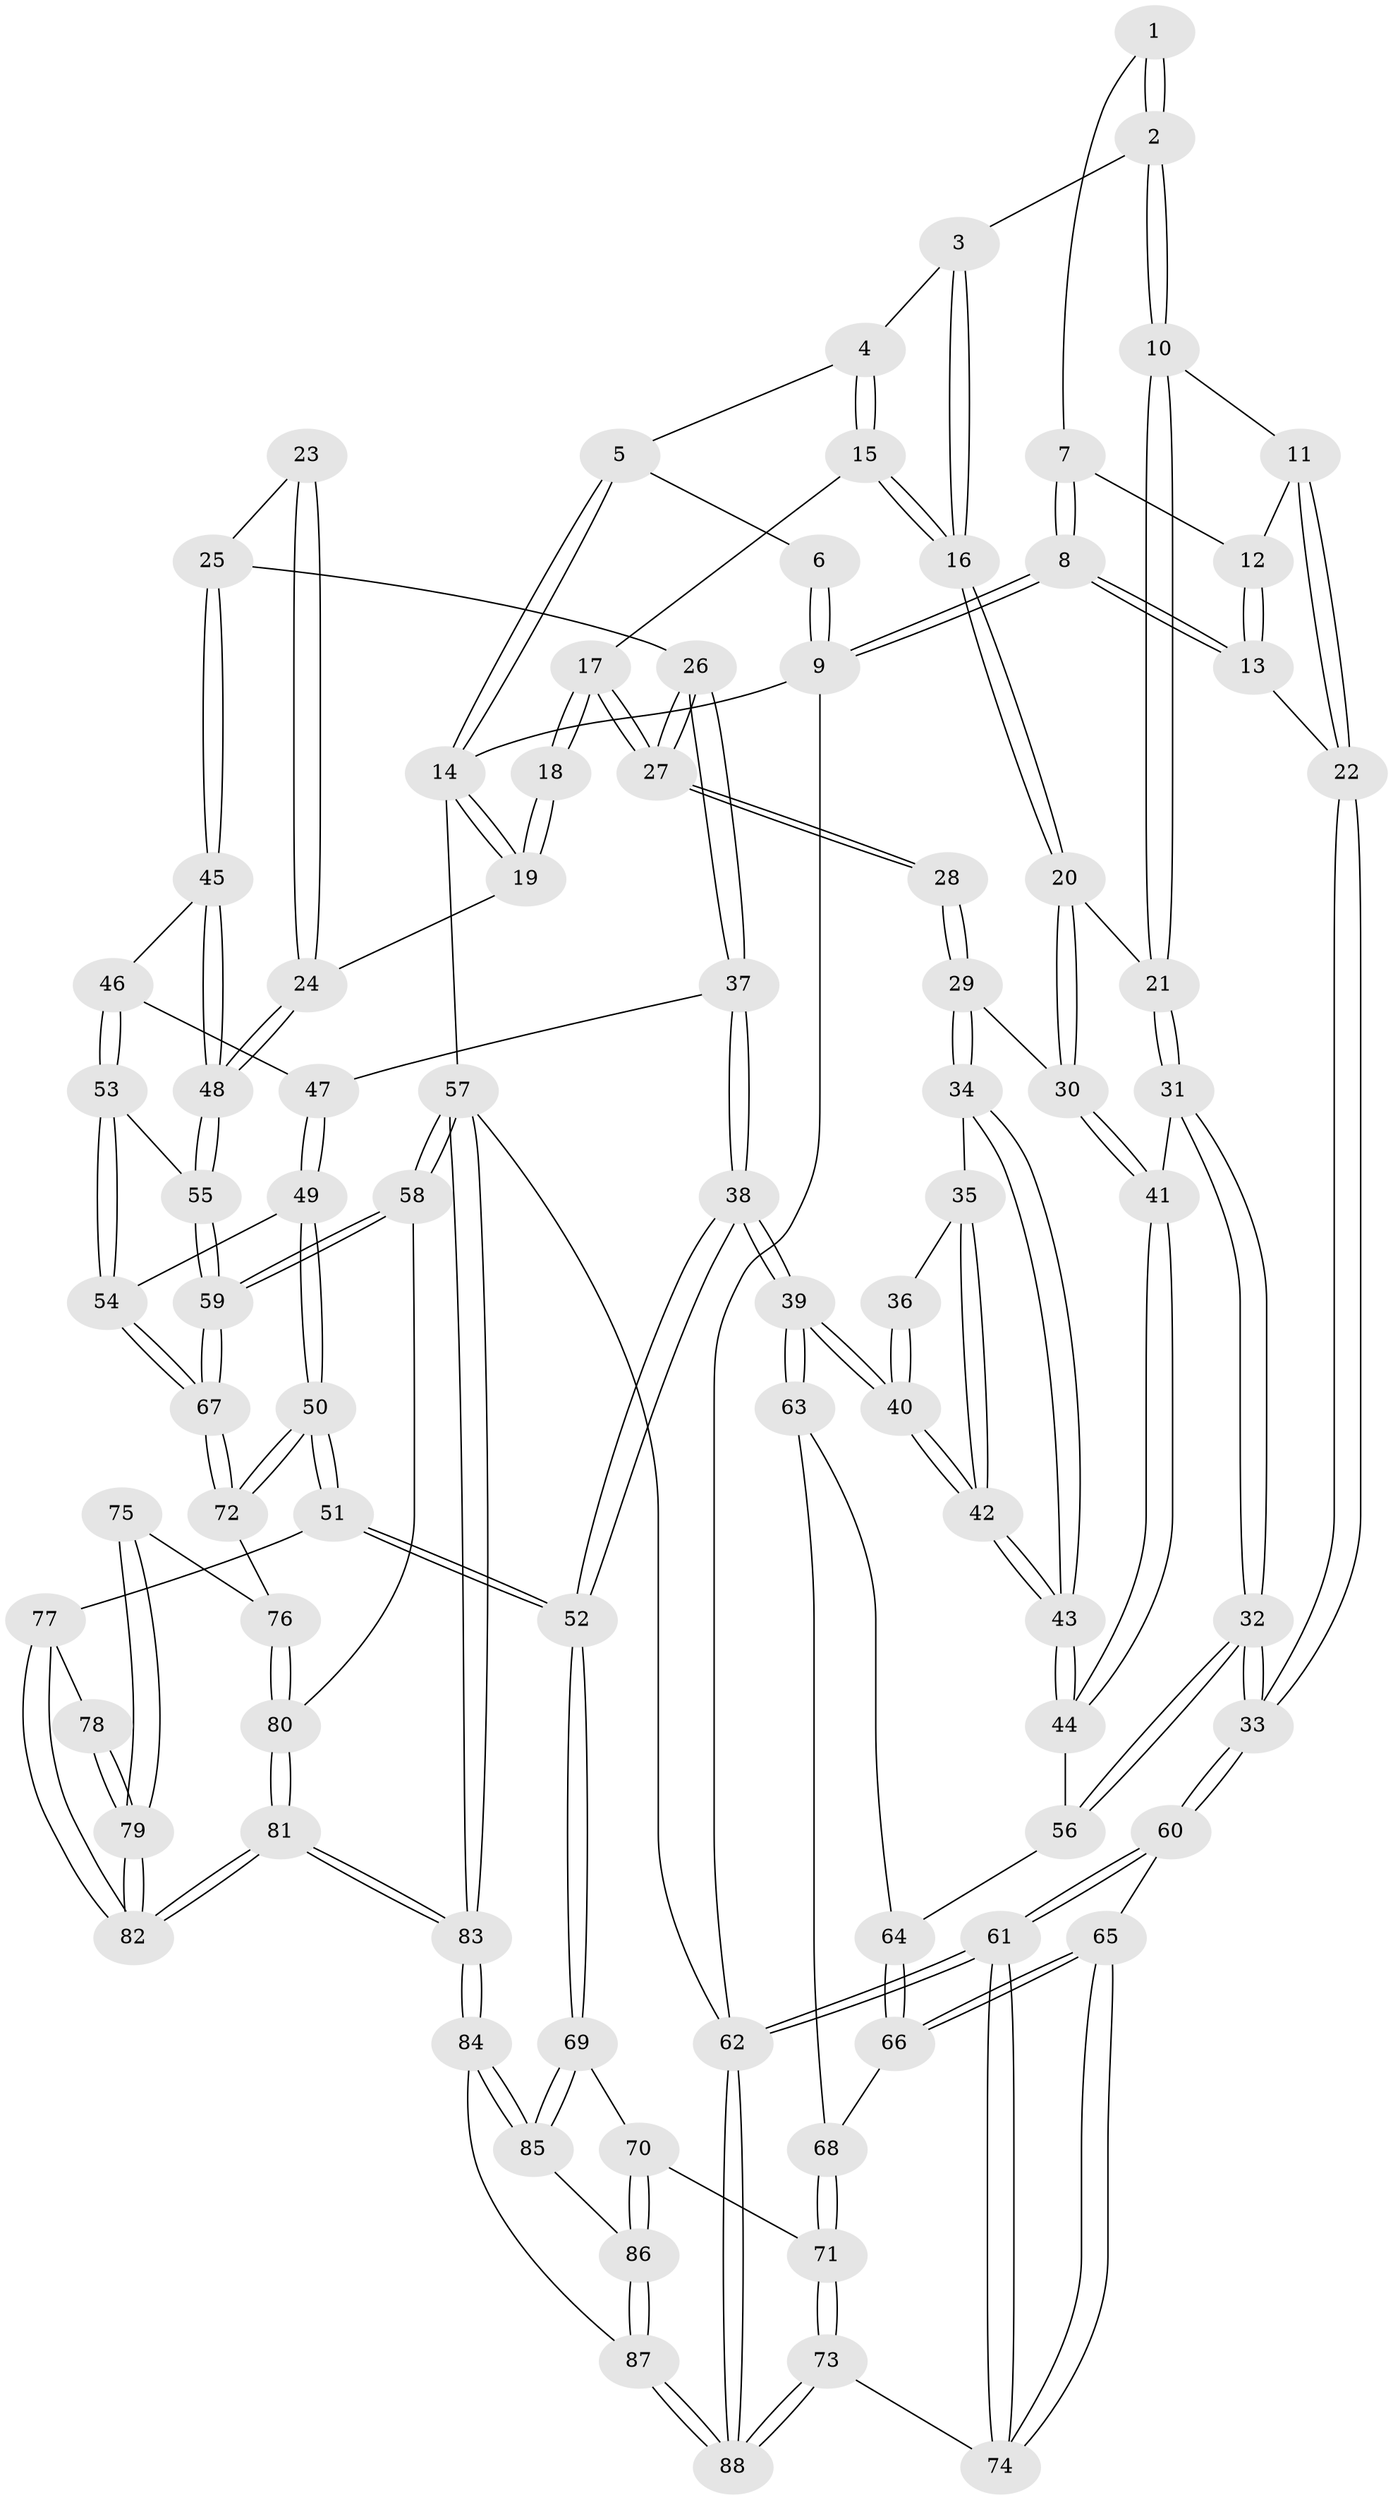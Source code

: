// Generated by graph-tools (version 1.1) at 2025/11/02/27/25 16:11:59]
// undirected, 88 vertices, 217 edges
graph export_dot {
graph [start="1"]
  node [color=gray90,style=filled];
  1 [pos="+0.18795260185669824+0.061330089935546936"];
  2 [pos="+0.270971317192267+0.17729891225847957"];
  3 [pos="+0.5007166425986515+0"];
  4 [pos="+0.5226824882117568+0"];
  5 [pos="+0.5208695163155165+0"];
  6 [pos="+0.1466437395747253+0"];
  7 [pos="+0.14416948614053574+0.0959484390971761"];
  8 [pos="+0+0"];
  9 [pos="+0+0"];
  10 [pos="+0.24334840385735526+0.2519764551546363"];
  11 [pos="+0.13756670144757474+0.21599102143082133"];
  12 [pos="+0.10600797389318281+0.1440909631941245"];
  13 [pos="+0+0"];
  14 [pos="+1+0"];
  15 [pos="+0.5902271968466825+0.08269510941852194"];
  16 [pos="+0.3793362746175311+0.2937084588006455"];
  17 [pos="+0.6324760404762375+0.1544197900081816"];
  18 [pos="+0.810778716752149+0.15410722259597442"];
  19 [pos="+1+0.020835929460050962"];
  20 [pos="+0.3604792822240957+0.32543371875649457"];
  21 [pos="+0.24869727019282453+0.2675335489195011"];
  22 [pos="+0+0.3368260769008788"];
  23 [pos="+0.831208045362889+0.29332389218569205"];
  24 [pos="+1+0.06259067282427591"];
  25 [pos="+0.8042224539721596+0.37175205217045465"];
  26 [pos="+0.626286576413993+0.2965621394891251"];
  27 [pos="+0.6225114902736988+0.2904345660393127"];
  28 [pos="+0.4989219405023741+0.33651785494849495"];
  29 [pos="+0.36958391723185524+0.3321145571330923"];
  30 [pos="+0.36364346083313764+0.3285634102691334"];
  31 [pos="+0.16198375457487507+0.40609710396181314"];
  32 [pos="+0+0.5264126312858142"];
  33 [pos="+0+0.5467187287816033"];
  34 [pos="+0.3836765359403516+0.4123767653076855"];
  35 [pos="+0.4537775515038489+0.43584166934046664"];
  36 [pos="+0.4914829075964325+0.3866998406708827"];
  37 [pos="+0.6256501751924111+0.3836789976692664"];
  38 [pos="+0.5584833666027922+0.6887441662603431"];
  39 [pos="+0.5455960943777892+0.6811732417324099"];
  40 [pos="+0.5072057065702053+0.6449413382170798"];
  41 [pos="+0.2771603475814545+0.48075984056329846"];
  42 [pos="+0.43484039084682163+0.5939117305896927"];
  43 [pos="+0.39481723042707095+0.5701193914105718"];
  44 [pos="+0.3226151850698402+0.5609420709574278"];
  45 [pos="+0.8220386985024504+0.3896475249235613"];
  46 [pos="+0.8258127534402477+0.43559148281574117"];
  47 [pos="+0.7188195704551266+0.46441028378055277"];
  48 [pos="+1+0.22266133246279746"];
  49 [pos="+0.6875954246575806+0.6598881135369647"];
  50 [pos="+0.6532466421055776+0.681805581962419"];
  51 [pos="+0.6265542816374137+0.6956822586216569"];
  52 [pos="+0.5593241703080217+0.689769536904723"];
  53 [pos="+0.8546300642794316+0.5262695274304413"];
  54 [pos="+0.813506236576763+0.5990734643896194"];
  55 [pos="+1+0.4764814179092371"];
  56 [pos="+0.2922376871786242+0.575860350596823"];
  57 [pos="+1+1"];
  58 [pos="+1+0.8476060832465782"];
  59 [pos="+1+0.7694204753495957"];
  60 [pos="+0+0.5926115701818947"];
  61 [pos="+0+0.8050453012609351"];
  62 [pos="+0+1"];
  63 [pos="+0.3011637413332425+0.7294842879648797"];
  64 [pos="+0.2681705063785422+0.6188931799043771"];
  65 [pos="+0.1343850870201018+0.7449455021794602"];
  66 [pos="+0.150287286037595+0.7418076808294443"];
  67 [pos="+1+0.7636601220086375"];
  68 [pos="+0.24884425821003542+0.757367273146627"];
  69 [pos="+0.5392756246465819+0.736261017121325"];
  70 [pos="+0.4092850763165093+0.8549058687677121"];
  71 [pos="+0.31003031038354517+0.843833165058847"];
  72 [pos="+0.9764637921502227+0.7901869123550036"];
  73 [pos="+0.17425314020007027+0.9585656486842496"];
  74 [pos="+0.1590095547483871+0.9164384315459368"];
  75 [pos="+0.9269437000940226+0.8185774529268044"];
  76 [pos="+0.9367332938174822+0.8153625423903129"];
  77 [pos="+0.6275582956112074+0.6968907378109187"];
  78 [pos="+0.7794435251172481+0.783976574382235"];
  79 [pos="+0.842313930447919+0.8846316136132015"];
  80 [pos="+0.9081755533378473+0.9632319499220364"];
  81 [pos="+0.7851901389182001+1"];
  82 [pos="+0.7790306837863259+0.9882917974448133"];
  83 [pos="+0.7530764390686238+1"];
  84 [pos="+0.7092297981374672+1"];
  85 [pos="+0.5657229757088504+0.9392420045473329"];
  86 [pos="+0.3687178081067467+1"];
  87 [pos="+0.25967133071386517+1"];
  88 [pos="+0.176189275171501+1"];
  1 -- 2;
  1 -- 2;
  1 -- 7;
  2 -- 3;
  2 -- 10;
  2 -- 10;
  3 -- 4;
  3 -- 16;
  3 -- 16;
  4 -- 5;
  4 -- 15;
  4 -- 15;
  5 -- 6;
  5 -- 14;
  5 -- 14;
  6 -- 9;
  6 -- 9;
  7 -- 8;
  7 -- 8;
  7 -- 12;
  8 -- 9;
  8 -- 9;
  8 -- 13;
  8 -- 13;
  9 -- 14;
  9 -- 62;
  10 -- 11;
  10 -- 21;
  10 -- 21;
  11 -- 12;
  11 -- 22;
  11 -- 22;
  12 -- 13;
  12 -- 13;
  13 -- 22;
  14 -- 19;
  14 -- 19;
  14 -- 57;
  15 -- 16;
  15 -- 16;
  15 -- 17;
  16 -- 20;
  16 -- 20;
  17 -- 18;
  17 -- 18;
  17 -- 27;
  17 -- 27;
  18 -- 19;
  18 -- 19;
  19 -- 24;
  20 -- 21;
  20 -- 30;
  20 -- 30;
  21 -- 31;
  21 -- 31;
  22 -- 33;
  22 -- 33;
  23 -- 24;
  23 -- 24;
  23 -- 25;
  24 -- 48;
  24 -- 48;
  25 -- 26;
  25 -- 45;
  25 -- 45;
  26 -- 27;
  26 -- 27;
  26 -- 37;
  26 -- 37;
  27 -- 28;
  27 -- 28;
  28 -- 29;
  28 -- 29;
  29 -- 30;
  29 -- 34;
  29 -- 34;
  30 -- 41;
  30 -- 41;
  31 -- 32;
  31 -- 32;
  31 -- 41;
  32 -- 33;
  32 -- 33;
  32 -- 56;
  32 -- 56;
  33 -- 60;
  33 -- 60;
  34 -- 35;
  34 -- 43;
  34 -- 43;
  35 -- 36;
  35 -- 42;
  35 -- 42;
  36 -- 40;
  36 -- 40;
  37 -- 38;
  37 -- 38;
  37 -- 47;
  38 -- 39;
  38 -- 39;
  38 -- 52;
  38 -- 52;
  39 -- 40;
  39 -- 40;
  39 -- 63;
  39 -- 63;
  40 -- 42;
  40 -- 42;
  41 -- 44;
  41 -- 44;
  42 -- 43;
  42 -- 43;
  43 -- 44;
  43 -- 44;
  44 -- 56;
  45 -- 46;
  45 -- 48;
  45 -- 48;
  46 -- 47;
  46 -- 53;
  46 -- 53;
  47 -- 49;
  47 -- 49;
  48 -- 55;
  48 -- 55;
  49 -- 50;
  49 -- 50;
  49 -- 54;
  50 -- 51;
  50 -- 51;
  50 -- 72;
  50 -- 72;
  51 -- 52;
  51 -- 52;
  51 -- 77;
  52 -- 69;
  52 -- 69;
  53 -- 54;
  53 -- 54;
  53 -- 55;
  54 -- 67;
  54 -- 67;
  55 -- 59;
  55 -- 59;
  56 -- 64;
  57 -- 58;
  57 -- 58;
  57 -- 83;
  57 -- 83;
  57 -- 62;
  58 -- 59;
  58 -- 59;
  58 -- 80;
  59 -- 67;
  59 -- 67;
  60 -- 61;
  60 -- 61;
  60 -- 65;
  61 -- 62;
  61 -- 62;
  61 -- 74;
  61 -- 74;
  62 -- 88;
  62 -- 88;
  63 -- 64;
  63 -- 68;
  64 -- 66;
  64 -- 66;
  65 -- 66;
  65 -- 66;
  65 -- 74;
  65 -- 74;
  66 -- 68;
  67 -- 72;
  67 -- 72;
  68 -- 71;
  68 -- 71;
  69 -- 70;
  69 -- 85;
  69 -- 85;
  70 -- 71;
  70 -- 86;
  70 -- 86;
  71 -- 73;
  71 -- 73;
  72 -- 76;
  73 -- 74;
  73 -- 88;
  73 -- 88;
  75 -- 76;
  75 -- 79;
  75 -- 79;
  76 -- 80;
  76 -- 80;
  77 -- 78;
  77 -- 82;
  77 -- 82;
  78 -- 79;
  78 -- 79;
  79 -- 82;
  79 -- 82;
  80 -- 81;
  80 -- 81;
  81 -- 82;
  81 -- 82;
  81 -- 83;
  81 -- 83;
  83 -- 84;
  83 -- 84;
  84 -- 85;
  84 -- 85;
  84 -- 87;
  85 -- 86;
  86 -- 87;
  86 -- 87;
  87 -- 88;
  87 -- 88;
}
